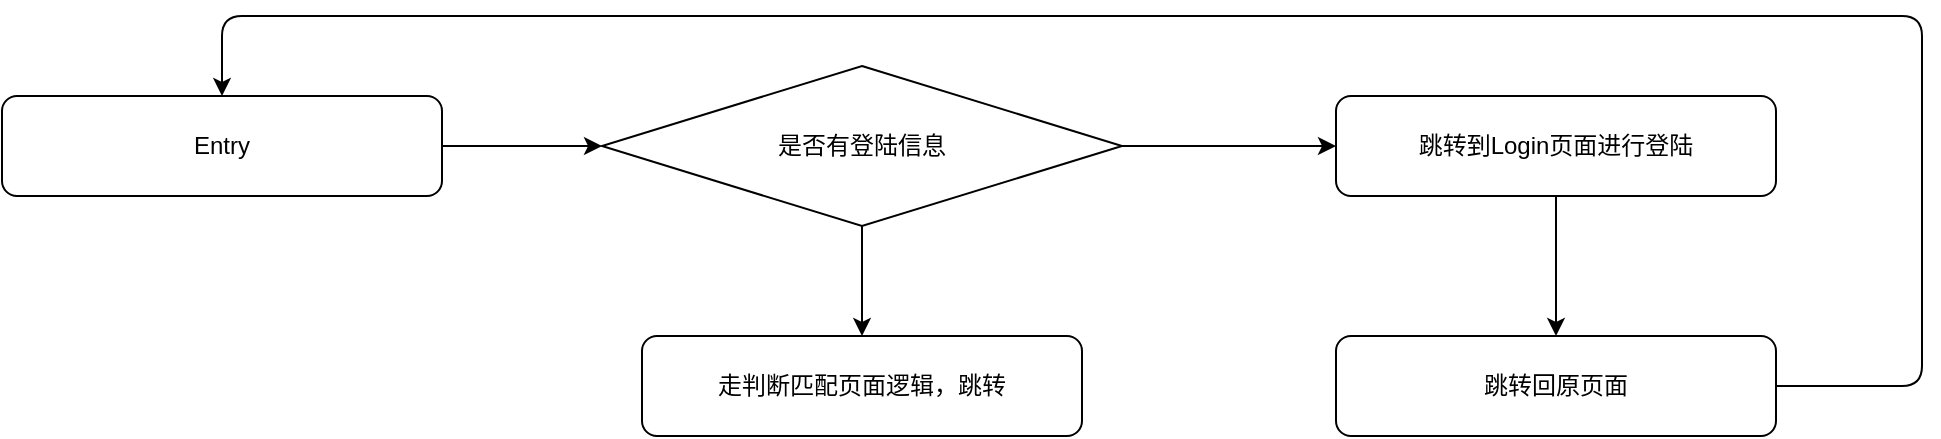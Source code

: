 <mxfile>
    <diagram id="iuyCHDM5tvi0sQROdfNR" name="Page-1">
        <mxGraphModel dx="639" dy="444" grid="1" gridSize="10" guides="1" tooltips="1" connect="1" arrows="1" fold="1" page="1" pageScale="1" pageWidth="827" pageHeight="1169" math="0" shadow="0">
            <root>
                <mxCell id="0"/>
                <mxCell id="1" parent="0"/>
                <mxCell id="9" value="" style="edgeStyle=none;html=1;" edge="1" parent="1" source="2" target="4">
                    <mxGeometry relative="1" as="geometry"/>
                </mxCell>
                <mxCell id="2" value="Entry" style="rounded=1;whiteSpace=wrap;html=1;" vertex="1" parent="1">
                    <mxGeometry x="160" y="70" width="220" height="50" as="geometry"/>
                </mxCell>
                <mxCell id="10" value="" style="edgeStyle=none;html=1;" edge="1" parent="1" source="4" target="6">
                    <mxGeometry relative="1" as="geometry"/>
                </mxCell>
                <mxCell id="11" value="" style="edgeStyle=none;html=1;" edge="1" parent="1" source="4" target="7">
                    <mxGeometry relative="1" as="geometry"/>
                </mxCell>
                <mxCell id="4" value="是否有登陆信息" style="rhombus;whiteSpace=wrap;html=1;" vertex="1" parent="1">
                    <mxGeometry x="460" y="55" width="260" height="80" as="geometry"/>
                </mxCell>
                <mxCell id="6" value="走判断匹配页面逻辑，跳转" style="rounded=1;whiteSpace=wrap;html=1;" vertex="1" parent="1">
                    <mxGeometry x="480" y="190" width="220" height="50" as="geometry"/>
                </mxCell>
                <mxCell id="12" value="" style="edgeStyle=none;html=1;" edge="1" parent="1" source="7" target="8">
                    <mxGeometry relative="1" as="geometry"/>
                </mxCell>
                <mxCell id="7" value="跳转到Login页面进行登陆" style="rounded=1;whiteSpace=wrap;html=1;" vertex="1" parent="1">
                    <mxGeometry x="827" y="70" width="220" height="50" as="geometry"/>
                </mxCell>
                <mxCell id="15" style="edgeStyle=none;html=1;exitX=1;exitY=0.5;exitDx=0;exitDy=0;entryX=0.5;entryY=0;entryDx=0;entryDy=0;" edge="1" parent="1" source="8" target="2">
                    <mxGeometry relative="1" as="geometry">
                        <Array as="points">
                            <mxPoint x="1120" y="215"/>
                            <mxPoint x="1120" y="30"/>
                            <mxPoint x="270" y="30"/>
                        </Array>
                    </mxGeometry>
                </mxCell>
                <mxCell id="8" value="跳转回原页面" style="rounded=1;whiteSpace=wrap;html=1;" vertex="1" parent="1">
                    <mxGeometry x="827" y="190" width="220" height="50" as="geometry"/>
                </mxCell>
            </root>
        </mxGraphModel>
    </diagram>
</mxfile>